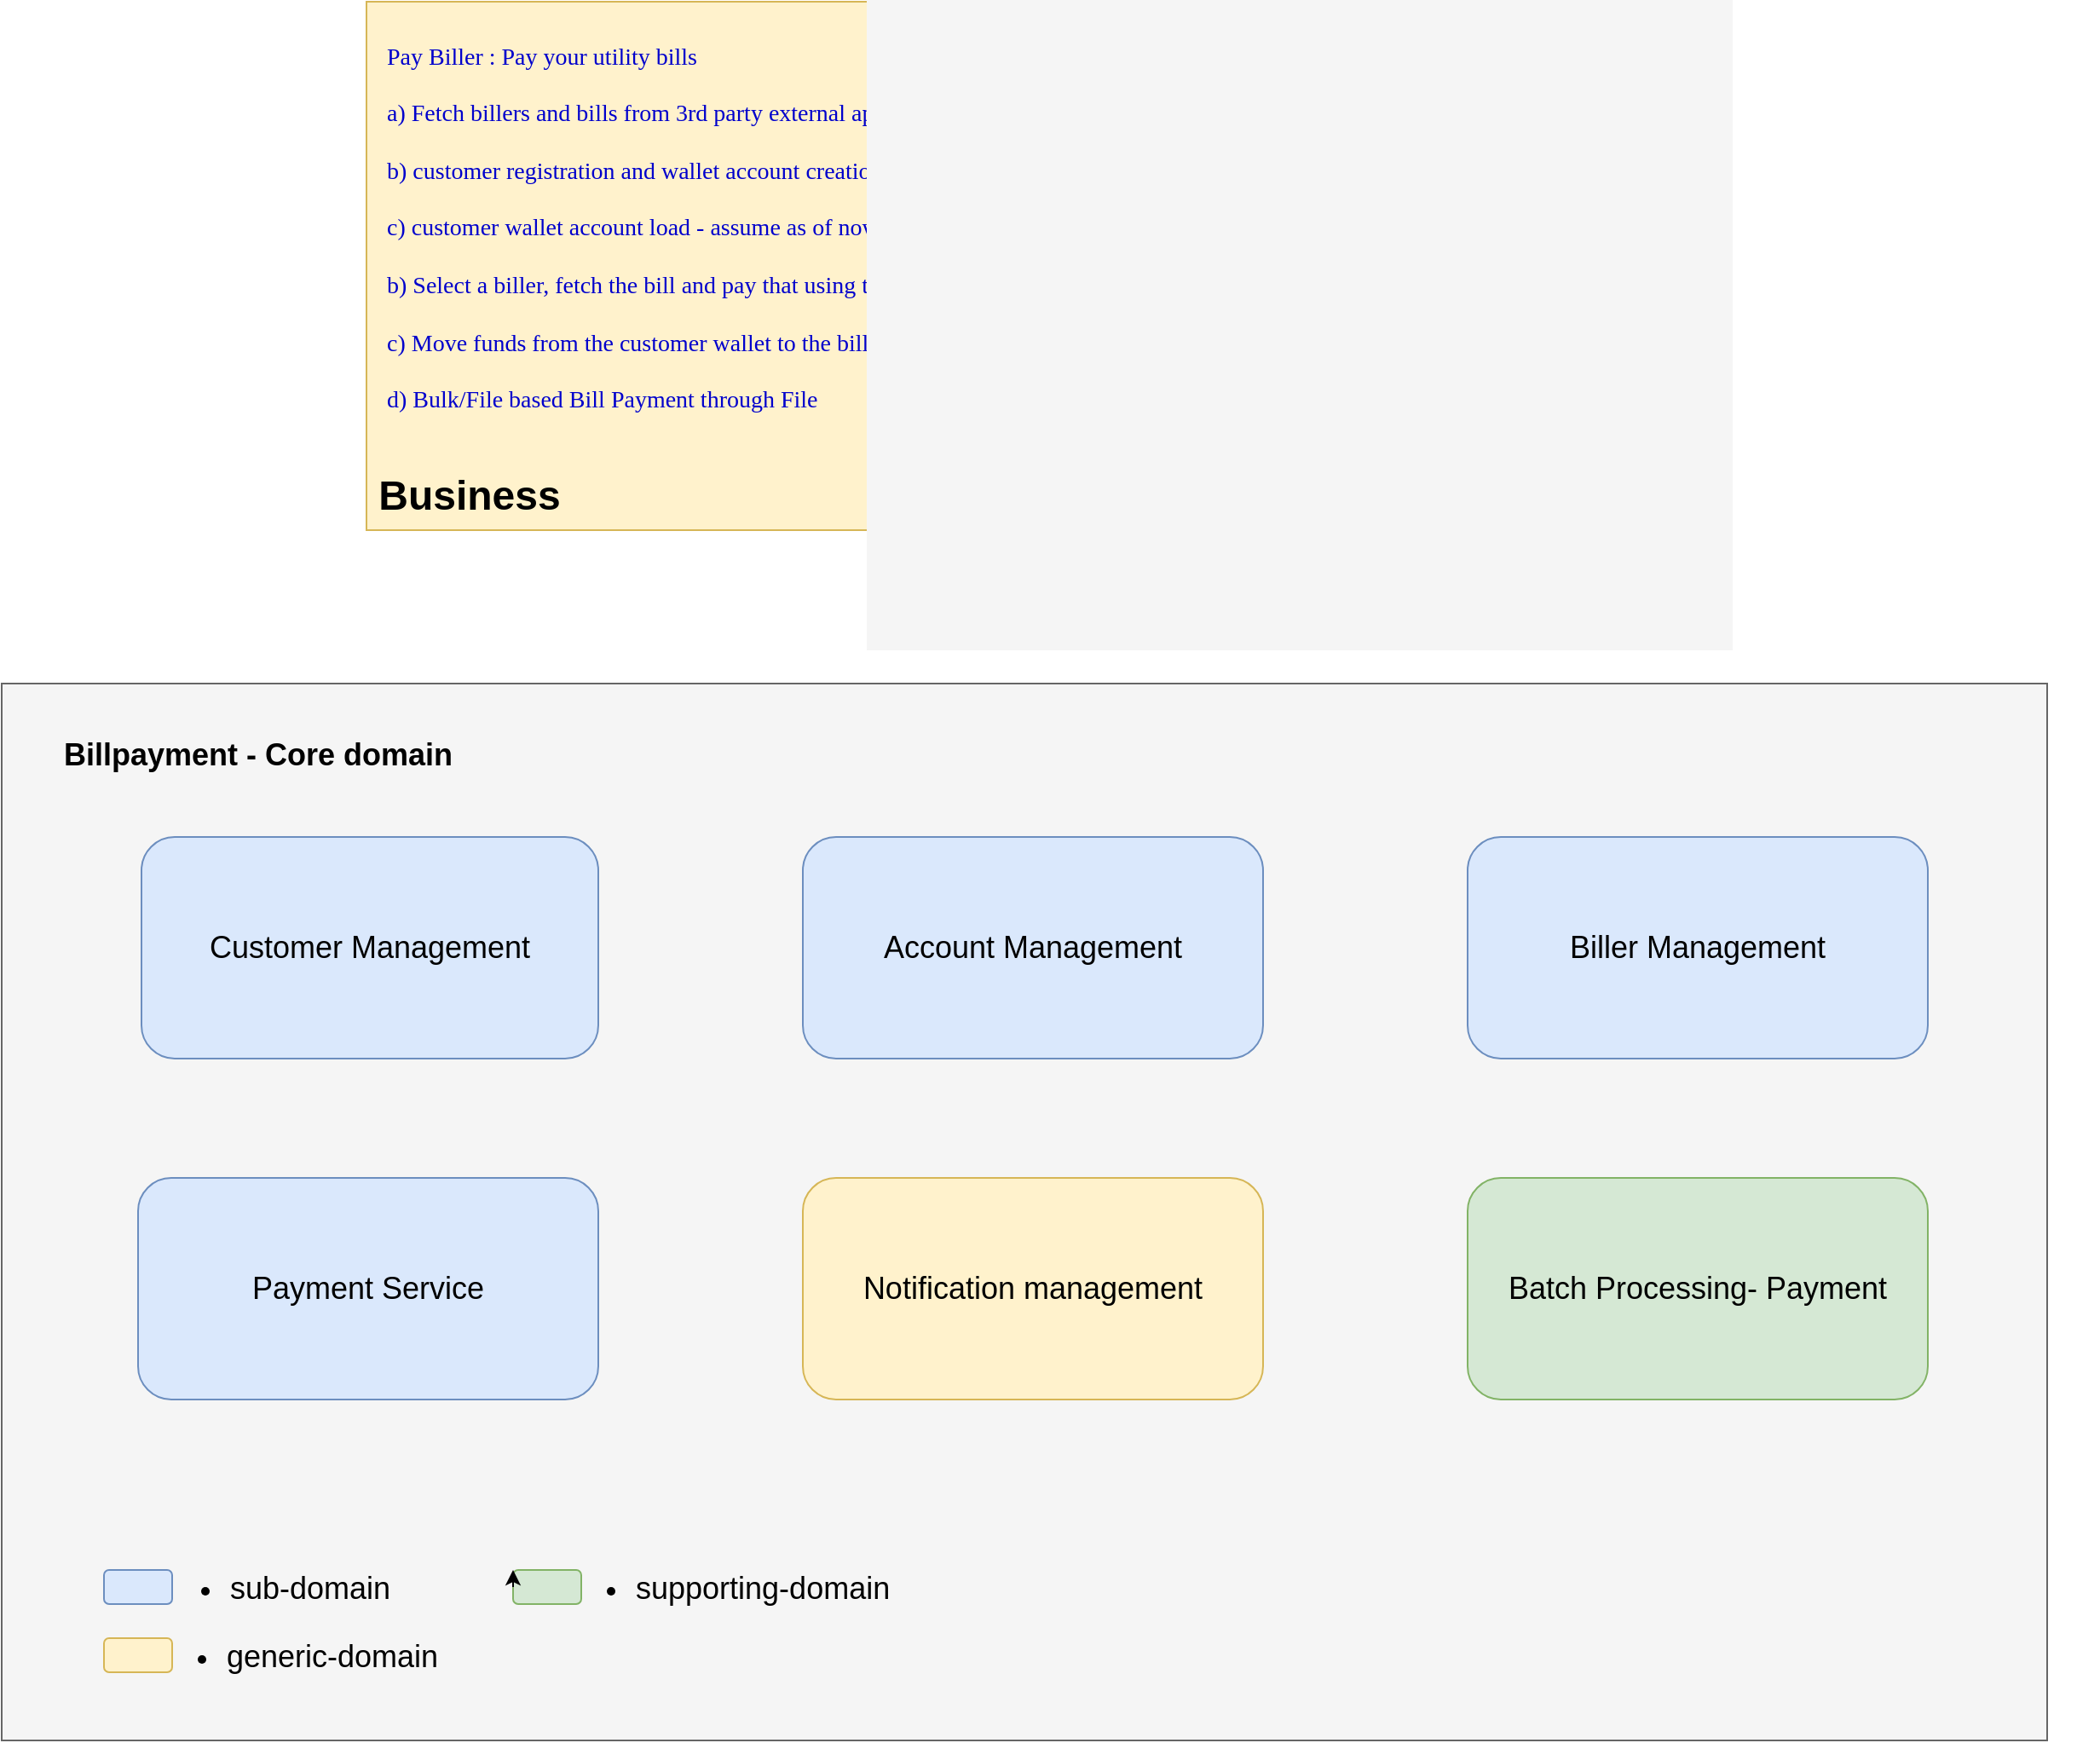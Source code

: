 <mxfile version="20.6.0" type="github">
  <diagram id="wwiGeuDjV-2Dgv3TE1_h" name="Page-1">
    <mxGraphModel dx="3533" dy="1526" grid="1" gridSize="10" guides="1" tooltips="1" connect="1" arrows="1" fold="1" page="1" pageScale="1" pageWidth="827" pageHeight="1169" math="0" shadow="0">
      <root>
        <mxCell id="0" />
        <mxCell id="1" parent="0" />
        <mxCell id="MNQXYniCzQ9CJ821ZrHZ-22" value="" style="group" vertex="1" connectable="0" parent="1">
          <mxGeometry x="-540" y="30" width="1200" height="1020" as="geometry" />
        </mxCell>
        <mxCell id="MNQXYniCzQ9CJ821ZrHZ-1" value="" style="group" vertex="1" connectable="0" parent="MNQXYniCzQ9CJ821ZrHZ-22">
          <mxGeometry x="184" width="770" height="310" as="geometry" />
        </mxCell>
        <mxCell id="MNQXYniCzQ9CJ821ZrHZ-2" value="&lt;span style=&quot;color: rgba(0, 0, 0, 0); font-family: monospace; font-size: 0px; text-align: start;&quot;&gt;%3CmxGraphModel%3E%3Croot%3E%3CmxCell%20id%3D%220%22%2F%3E%3CmxCell%20id%3D%221%22%20parent%3D%220%22%2F%3E%3CmxCell%20id%3D%222%22%20value%3D%22Customer%20can%20load%20money%20to%20wallet%20account%22%20style%3D%22text%3Bhtml%3D1%3BstrokeColor%3Dnone%3BfillColor%3Dnone%3Balign%3Dleft%3BverticalAlign%3Dmiddle%3BwhiteSpace%3Dwrap%3Brounded%3D0%3BfontSize%3D16%3BfontColor%3D%23443DFF%3B%22%20vertex%3D%221%22%20parent%3D%221%22%3E%3CmxGeometry%20x%3D%22-740%22%20y%3D%22230%22%20width%3D%22500%22%20height%3D%2230%22%20as%3D%22geometry%22%2F%3E%3C%2FmxCell%3E%3C%2Froot%3E%3C%2FmxGraphModel%3E&lt;/span&gt;" style="rounded=0;whiteSpace=wrap;html=1;fillColor=#fff2cc;strokeColor=#d6b656;" vertex="1" parent="MNQXYniCzQ9CJ821ZrHZ-1">
          <mxGeometry width="720" height="310" as="geometry" />
        </mxCell>
        <mxCell id="MNQXYniCzQ9CJ821ZrHZ-3" value="Business" style="text;strokeColor=none;fillColor=none;html=1;fontSize=24;fontStyle=1;verticalAlign=middle;align=center;" vertex="1" parent="MNQXYniCzQ9CJ821ZrHZ-1">
          <mxGeometry x="10" y="270" width="100" height="40" as="geometry" />
        </mxCell>
        <mxCell id="MNQXYniCzQ9CJ821ZrHZ-4" value="Pay Biller : Pay your utility bills&#xa;&#xa;a) Fetch billers and bills from 3rd party external applications.&#xa;&#xa;b) customer registration and wallet account creation&#xa;&#xa;c) customer wallet account load - assume as of now UPI payment&#xa;&#xa;b) Select a biller, fetch the bill and pay that using the wallet.&#xa;&#xa;c) Move funds from the customer wallet to the biller account.&#xa;&#xa;d) Bulk/File based Bill Payment through File&#xa;&#xa;" style="text;fontSize=14;fontStyle=0;verticalAlign=middle;align=left;whiteSpace=wrap;fontFamily=Verdana;labelBackgroundColor=none;fontColor=#0000CC;" vertex="1" parent="MNQXYniCzQ9CJ821ZrHZ-1">
          <mxGeometry x="10" width="760" height="300" as="geometry" />
        </mxCell>
        <mxCell id="MNQXYniCzQ9CJ821ZrHZ-5" value="" style="group" vertex="1" connectable="0" parent="MNQXYniCzQ9CJ821ZrHZ-22">
          <mxGeometry y="420" width="1200" height="600" as="geometry" />
        </mxCell>
        <mxCell id="MNQXYniCzQ9CJ821ZrHZ-6" value="" style="rounded=0;whiteSpace=wrap;html=1;fillColor=#f5f5f5;strokeColor=#666666;fontColor=#333333;" vertex="1" parent="MNQXYniCzQ9CJ821ZrHZ-5">
          <mxGeometry x="-30" y="-20" width="1200" height="620" as="geometry" />
        </mxCell>
        <mxCell id="MNQXYniCzQ9CJ821ZrHZ-7" value="&lt;font style=&quot;font-size: 18px;&quot;&gt;Customer Management&lt;/font&gt;" style="rounded=1;whiteSpace=wrap;html=1;fillColor=#dae8fc;strokeColor=#6c8ebf;" vertex="1" parent="MNQXYniCzQ9CJ821ZrHZ-5">
          <mxGeometry x="52" y="70" width="268" height="130" as="geometry" />
        </mxCell>
        <mxCell id="MNQXYniCzQ9CJ821ZrHZ-8" value="&lt;font style=&quot;font-size: 18px;&quot;&gt;Account Management&lt;/font&gt;" style="rounded=1;whiteSpace=wrap;html=1;fillColor=#dae8fc;strokeColor=#6c8ebf;" vertex="1" parent="MNQXYniCzQ9CJ821ZrHZ-5">
          <mxGeometry x="440" y="70" width="270" height="130" as="geometry" />
        </mxCell>
        <mxCell id="MNQXYniCzQ9CJ821ZrHZ-9" value="&lt;font style=&quot;font-size: 18px;&quot;&gt;Biller Management&lt;/font&gt;" style="rounded=1;whiteSpace=wrap;html=1;fillColor=#dae8fc;strokeColor=#6c8ebf;" vertex="1" parent="MNQXYniCzQ9CJ821ZrHZ-5">
          <mxGeometry x="830" y="70" width="270" height="130" as="geometry" />
        </mxCell>
        <mxCell id="MNQXYniCzQ9CJ821ZrHZ-10" value="&lt;font style=&quot;font-size: 18px;&quot;&gt;Notification management&lt;/font&gt;" style="rounded=1;whiteSpace=wrap;html=1;fillColor=#fff2cc;strokeColor=#d6b656;" vertex="1" parent="MNQXYniCzQ9CJ821ZrHZ-5">
          <mxGeometry x="440" y="270" width="270" height="130" as="geometry" />
        </mxCell>
        <mxCell id="MNQXYniCzQ9CJ821ZrHZ-11" value="&lt;font style=&quot;font-size: 18px;&quot;&gt;Batch Processing- Payment&lt;/font&gt;" style="rounded=1;whiteSpace=wrap;html=1;fillColor=#d5e8d4;strokeColor=#82b366;" vertex="1" parent="MNQXYniCzQ9CJ821ZrHZ-5">
          <mxGeometry x="830" y="270" width="270" height="130" as="geometry" />
        </mxCell>
        <mxCell id="MNQXYniCzQ9CJ821ZrHZ-12" value="&lt;font style=&quot;font-size: 18px;&quot;&gt;Payment Service&lt;/font&gt;" style="rounded=1;whiteSpace=wrap;html=1;fillColor=#dae8fc;strokeColor=#6c8ebf;" vertex="1" parent="MNQXYniCzQ9CJ821ZrHZ-5">
          <mxGeometry x="50" y="270" width="270" height="130" as="geometry" />
        </mxCell>
        <mxCell id="MNQXYniCzQ9CJ821ZrHZ-13" value="&lt;font style=&quot;font-size: 18px;&quot;&gt;Billpayment - Core domain&lt;/font&gt;" style="text;strokeColor=none;fillColor=none;html=1;fontSize=24;fontStyle=1;verticalAlign=middle;align=center;" vertex="1" parent="MNQXYniCzQ9CJ821ZrHZ-5">
          <mxGeometry x="70" width="100" height="40" as="geometry" />
        </mxCell>
        <mxCell id="MNQXYniCzQ9CJ821ZrHZ-14" value="" style="rounded=1;whiteSpace=wrap;html=1;fontSize=18;fillColor=#dae8fc;strokeColor=#6c8ebf;" vertex="1" parent="MNQXYniCzQ9CJ821ZrHZ-5">
          <mxGeometry x="30" y="500" width="40" height="20" as="geometry" />
        </mxCell>
        <mxCell id="MNQXYniCzQ9CJ821ZrHZ-15" value="" style="rounded=1;whiteSpace=wrap;html=1;fontSize=18;fillColor=#fff2cc;strokeColor=#d6b656;" vertex="1" parent="MNQXYniCzQ9CJ821ZrHZ-5">
          <mxGeometry x="30" y="540" width="40" height="20" as="geometry" />
        </mxCell>
        <mxCell id="MNQXYniCzQ9CJ821ZrHZ-16" value="&lt;ul&gt;&lt;li&gt;sub-domain&lt;/li&gt;&lt;/ul&gt;" style="text;strokeColor=none;fillColor=none;html=1;whiteSpace=wrap;verticalAlign=middle;overflow=hidden;fontSize=18;" vertex="1" parent="MNQXYniCzQ9CJ821ZrHZ-5">
          <mxGeometry x="62" y="480" width="150" height="50" as="geometry" />
        </mxCell>
        <mxCell id="MNQXYniCzQ9CJ821ZrHZ-17" value="&lt;ul&gt;&lt;li&gt;generic-domain&lt;/li&gt;&lt;/ul&gt;" style="text;strokeColor=none;fillColor=none;html=1;whiteSpace=wrap;verticalAlign=middle;overflow=hidden;fontSize=18;" vertex="1" parent="MNQXYniCzQ9CJ821ZrHZ-5">
          <mxGeometry x="60" y="520" width="200" height="50" as="geometry" />
        </mxCell>
        <mxCell id="MNQXYniCzQ9CJ821ZrHZ-18" value="" style="rounded=1;whiteSpace=wrap;html=1;fontSize=18;fillColor=#d5e8d4;strokeColor=#82b366;" vertex="1" parent="MNQXYniCzQ9CJ821ZrHZ-5">
          <mxGeometry x="270" y="500" width="40" height="20" as="geometry" />
        </mxCell>
        <mxCell id="MNQXYniCzQ9CJ821ZrHZ-19" value="&lt;ul&gt;&lt;li&gt;supporting-domain&lt;/li&gt;&lt;/ul&gt;" style="text;strokeColor=none;fillColor=none;html=1;whiteSpace=wrap;verticalAlign=middle;overflow=hidden;fontSize=18;" vertex="1" parent="MNQXYniCzQ9CJ821ZrHZ-5">
          <mxGeometry x="300" y="480" width="210" height="50" as="geometry" />
        </mxCell>
        <mxCell id="MNQXYniCzQ9CJ821ZrHZ-24" style="edgeStyle=orthogonalEdgeStyle;rounded=0;orthogonalLoop=1;jettySize=auto;html=1;exitX=0;exitY=0.5;exitDx=0;exitDy=0;entryX=0;entryY=0;entryDx=0;entryDy=0;" edge="1" parent="MNQXYniCzQ9CJ821ZrHZ-5" source="MNQXYniCzQ9CJ821ZrHZ-18" target="MNQXYniCzQ9CJ821ZrHZ-18">
          <mxGeometry relative="1" as="geometry" />
        </mxCell>
      </root>
    </mxGraphModel>
  </diagram>
</mxfile>
